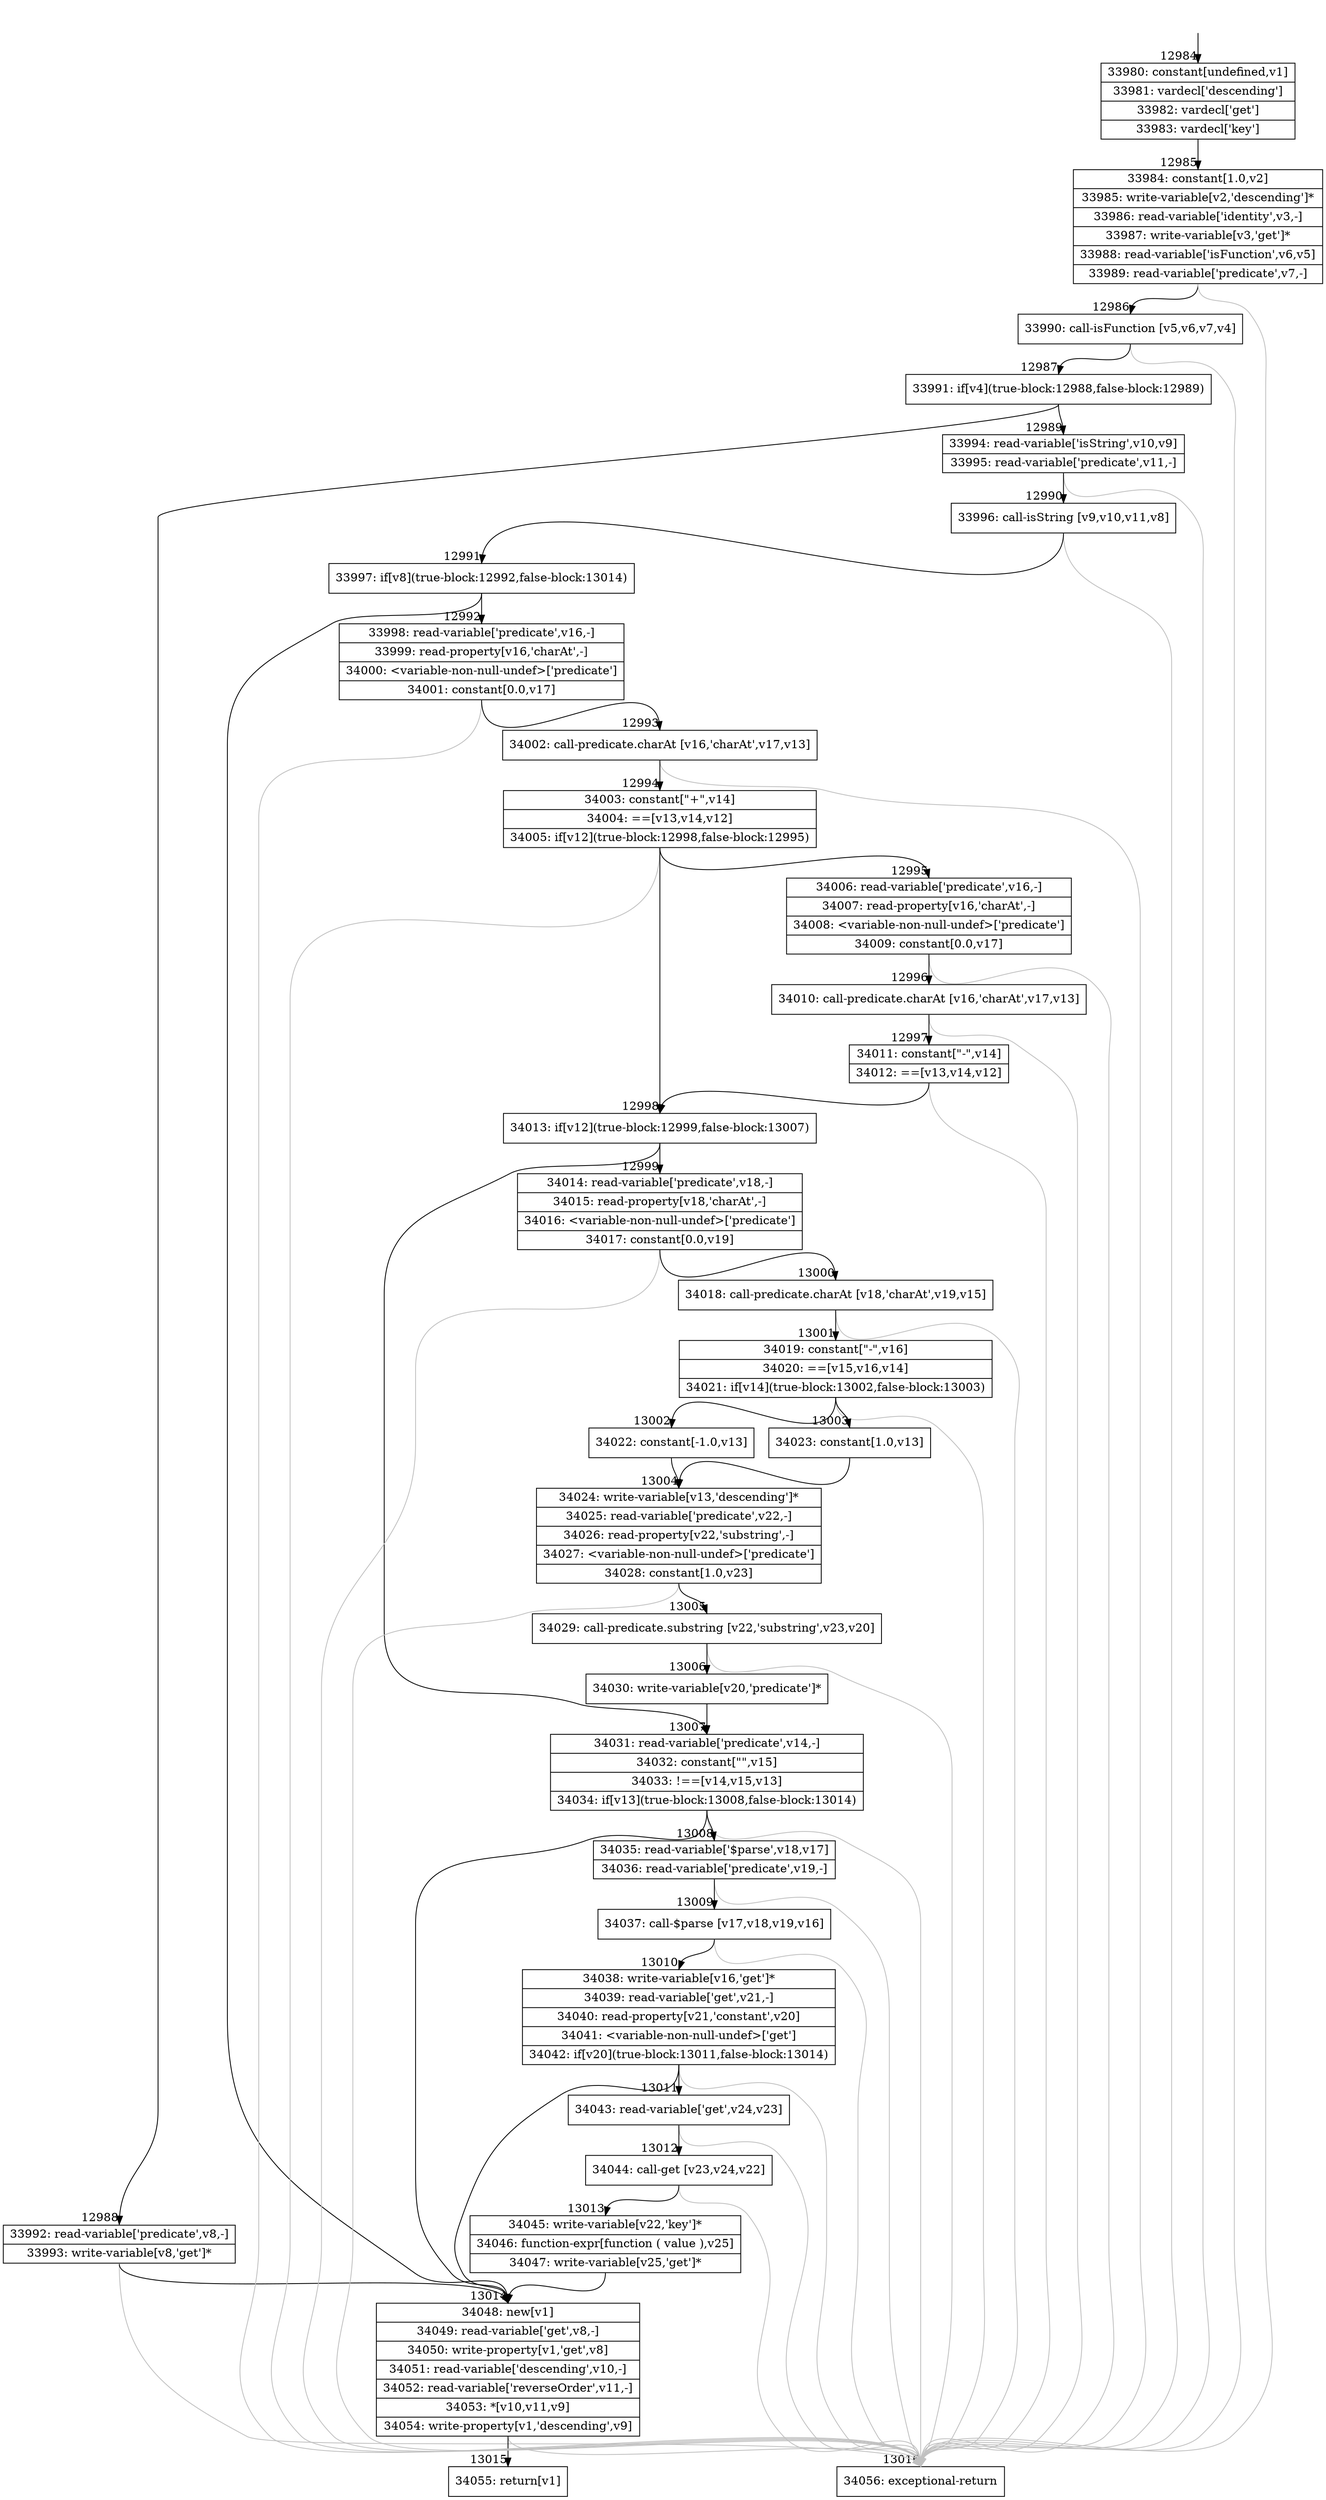 digraph {
rankdir="TD"
BB_entry999[shape=none,label=""];
BB_entry999 -> BB12984 [tailport=s, headport=n, headlabel="    12984"]
BB12984 [shape=record label="{33980: constant[undefined,v1]|33981: vardecl['descending']|33982: vardecl['get']|33983: vardecl['key']}" ] 
BB12984 -> BB12985 [tailport=s, headport=n, headlabel="      12985"]
BB12985 [shape=record label="{33984: constant[1.0,v2]|33985: write-variable[v2,'descending']*|33986: read-variable['identity',v3,-]|33987: write-variable[v3,'get']*|33988: read-variable['isFunction',v6,v5]|33989: read-variable['predicate',v7,-]}" ] 
BB12985 -> BB12986 [tailport=s, headport=n, headlabel="      12986"]
BB12985 -> BB13016 [tailport=s, headport=n, color=gray, headlabel="      13016"]
BB12986 [shape=record label="{33990: call-isFunction [v5,v6,v7,v4]}" ] 
BB12986 -> BB12987 [tailport=s, headport=n, headlabel="      12987"]
BB12986 -> BB13016 [tailport=s, headport=n, color=gray]
BB12987 [shape=record label="{33991: if[v4](true-block:12988,false-block:12989)}" ] 
BB12987 -> BB12988 [tailport=s, headport=n, headlabel="      12988"]
BB12987 -> BB12989 [tailport=s, headport=n, headlabel="      12989"]
BB12988 [shape=record label="{33992: read-variable['predicate',v8,-]|33993: write-variable[v8,'get']*}" ] 
BB12988 -> BB13014 [tailport=s, headport=n, headlabel="      13014"]
BB12988 -> BB13016 [tailport=s, headport=n, color=gray]
BB12989 [shape=record label="{33994: read-variable['isString',v10,v9]|33995: read-variable['predicate',v11,-]}" ] 
BB12989 -> BB12990 [tailport=s, headport=n, headlabel="      12990"]
BB12989 -> BB13016 [tailport=s, headport=n, color=gray]
BB12990 [shape=record label="{33996: call-isString [v9,v10,v11,v8]}" ] 
BB12990 -> BB12991 [tailport=s, headport=n, headlabel="      12991"]
BB12990 -> BB13016 [tailport=s, headport=n, color=gray]
BB12991 [shape=record label="{33997: if[v8](true-block:12992,false-block:13014)}" ] 
BB12991 -> BB12992 [tailport=s, headport=n, headlabel="      12992"]
BB12991 -> BB13014 [tailport=s, headport=n]
BB12992 [shape=record label="{33998: read-variable['predicate',v16,-]|33999: read-property[v16,'charAt',-]|34000: \<variable-non-null-undef\>['predicate']|34001: constant[0.0,v17]}" ] 
BB12992 -> BB12993 [tailport=s, headport=n, headlabel="      12993"]
BB12992 -> BB13016 [tailport=s, headport=n, color=gray]
BB12993 [shape=record label="{34002: call-predicate.charAt [v16,'charAt',v17,v13]}" ] 
BB12993 -> BB12994 [tailport=s, headport=n, headlabel="      12994"]
BB12993 -> BB13016 [tailport=s, headport=n, color=gray]
BB12994 [shape=record label="{34003: constant[\"+\",v14]|34004: ==[v13,v14,v12]|34005: if[v12](true-block:12998,false-block:12995)}" ] 
BB12994 -> BB12998 [tailport=s, headport=n, headlabel="      12998"]
BB12994 -> BB12995 [tailport=s, headport=n, headlabel="      12995"]
BB12994 -> BB13016 [tailport=s, headport=n, color=gray]
BB12995 [shape=record label="{34006: read-variable['predicate',v16,-]|34007: read-property[v16,'charAt',-]|34008: \<variable-non-null-undef\>['predicate']|34009: constant[0.0,v17]}" ] 
BB12995 -> BB12996 [tailport=s, headport=n, headlabel="      12996"]
BB12995 -> BB13016 [tailport=s, headport=n, color=gray]
BB12996 [shape=record label="{34010: call-predicate.charAt [v16,'charAt',v17,v13]}" ] 
BB12996 -> BB12997 [tailport=s, headport=n, headlabel="      12997"]
BB12996 -> BB13016 [tailport=s, headport=n, color=gray]
BB12997 [shape=record label="{34011: constant[\"-\",v14]|34012: ==[v13,v14,v12]}" ] 
BB12997 -> BB12998 [tailport=s, headport=n]
BB12997 -> BB13016 [tailport=s, headport=n, color=gray]
BB12998 [shape=record label="{34013: if[v12](true-block:12999,false-block:13007)}" ] 
BB12998 -> BB12999 [tailport=s, headport=n, headlabel="      12999"]
BB12998 -> BB13007 [tailport=s, headport=n, headlabel="      13007"]
BB12999 [shape=record label="{34014: read-variable['predicate',v18,-]|34015: read-property[v18,'charAt',-]|34016: \<variable-non-null-undef\>['predicate']|34017: constant[0.0,v19]}" ] 
BB12999 -> BB13000 [tailport=s, headport=n, headlabel="      13000"]
BB12999 -> BB13016 [tailport=s, headport=n, color=gray]
BB13000 [shape=record label="{34018: call-predicate.charAt [v18,'charAt',v19,v15]}" ] 
BB13000 -> BB13001 [tailport=s, headport=n, headlabel="      13001"]
BB13000 -> BB13016 [tailport=s, headport=n, color=gray]
BB13001 [shape=record label="{34019: constant[\"-\",v16]|34020: ==[v15,v16,v14]|34021: if[v14](true-block:13002,false-block:13003)}" ] 
BB13001 -> BB13002 [tailport=s, headport=n, headlabel="      13002"]
BB13001 -> BB13003 [tailport=s, headport=n, headlabel="      13003"]
BB13001 -> BB13016 [tailport=s, headport=n, color=gray]
BB13002 [shape=record label="{34022: constant[-1.0,v13]}" ] 
BB13002 -> BB13004 [tailport=s, headport=n, headlabel="      13004"]
BB13003 [shape=record label="{34023: constant[1.0,v13]}" ] 
BB13003 -> BB13004 [tailport=s, headport=n]
BB13004 [shape=record label="{34024: write-variable[v13,'descending']*|34025: read-variable['predicate',v22,-]|34026: read-property[v22,'substring',-]|34027: \<variable-non-null-undef\>['predicate']|34028: constant[1.0,v23]}" ] 
BB13004 -> BB13005 [tailport=s, headport=n, headlabel="      13005"]
BB13004 -> BB13016 [tailport=s, headport=n, color=gray]
BB13005 [shape=record label="{34029: call-predicate.substring [v22,'substring',v23,v20]}" ] 
BB13005 -> BB13006 [tailport=s, headport=n, headlabel="      13006"]
BB13005 -> BB13016 [tailport=s, headport=n, color=gray]
BB13006 [shape=record label="{34030: write-variable[v20,'predicate']*}" ] 
BB13006 -> BB13007 [tailport=s, headport=n]
BB13007 [shape=record label="{34031: read-variable['predicate',v14,-]|34032: constant[\"\",v15]|34033: !==[v14,v15,v13]|34034: if[v13](true-block:13008,false-block:13014)}" ] 
BB13007 -> BB13008 [tailport=s, headport=n, headlabel="      13008"]
BB13007 -> BB13014 [tailport=s, headport=n]
BB13007 -> BB13016 [tailport=s, headport=n, color=gray]
BB13008 [shape=record label="{34035: read-variable['$parse',v18,v17]|34036: read-variable['predicate',v19,-]}" ] 
BB13008 -> BB13009 [tailport=s, headport=n, headlabel="      13009"]
BB13008 -> BB13016 [tailport=s, headport=n, color=gray]
BB13009 [shape=record label="{34037: call-$parse [v17,v18,v19,v16]}" ] 
BB13009 -> BB13010 [tailport=s, headport=n, headlabel="      13010"]
BB13009 -> BB13016 [tailport=s, headport=n, color=gray]
BB13010 [shape=record label="{34038: write-variable[v16,'get']*|34039: read-variable['get',v21,-]|34040: read-property[v21,'constant',v20]|34041: \<variable-non-null-undef\>['get']|34042: if[v20](true-block:13011,false-block:13014)}" ] 
BB13010 -> BB13011 [tailport=s, headport=n, headlabel="      13011"]
BB13010 -> BB13014 [tailport=s, headport=n]
BB13010 -> BB13016 [tailport=s, headport=n, color=gray]
BB13011 [shape=record label="{34043: read-variable['get',v24,v23]}" ] 
BB13011 -> BB13012 [tailport=s, headport=n, headlabel="      13012"]
BB13011 -> BB13016 [tailport=s, headport=n, color=gray]
BB13012 [shape=record label="{34044: call-get [v23,v24,v22]}" ] 
BB13012 -> BB13013 [tailport=s, headport=n, headlabel="      13013"]
BB13012 -> BB13016 [tailport=s, headport=n, color=gray]
BB13013 [shape=record label="{34045: write-variable[v22,'key']*|34046: function-expr[function ( value ),v25]|34047: write-variable[v25,'get']*}" ] 
BB13013 -> BB13014 [tailport=s, headport=n]
BB13014 [shape=record label="{34048: new[v1]|34049: read-variable['get',v8,-]|34050: write-property[v1,'get',v8]|34051: read-variable['descending',v10,-]|34052: read-variable['reverseOrder',v11,-]|34053: *[v10,v11,v9]|34054: write-property[v1,'descending',v9]}" ] 
BB13014 -> BB13015 [tailport=s, headport=n, headlabel="      13015"]
BB13014 -> BB13016 [tailport=s, headport=n, color=gray]
BB13015 [shape=record label="{34055: return[v1]}" ] 
BB13016 [shape=record label="{34056: exceptional-return}" ] 
//#$~ 19311
}
